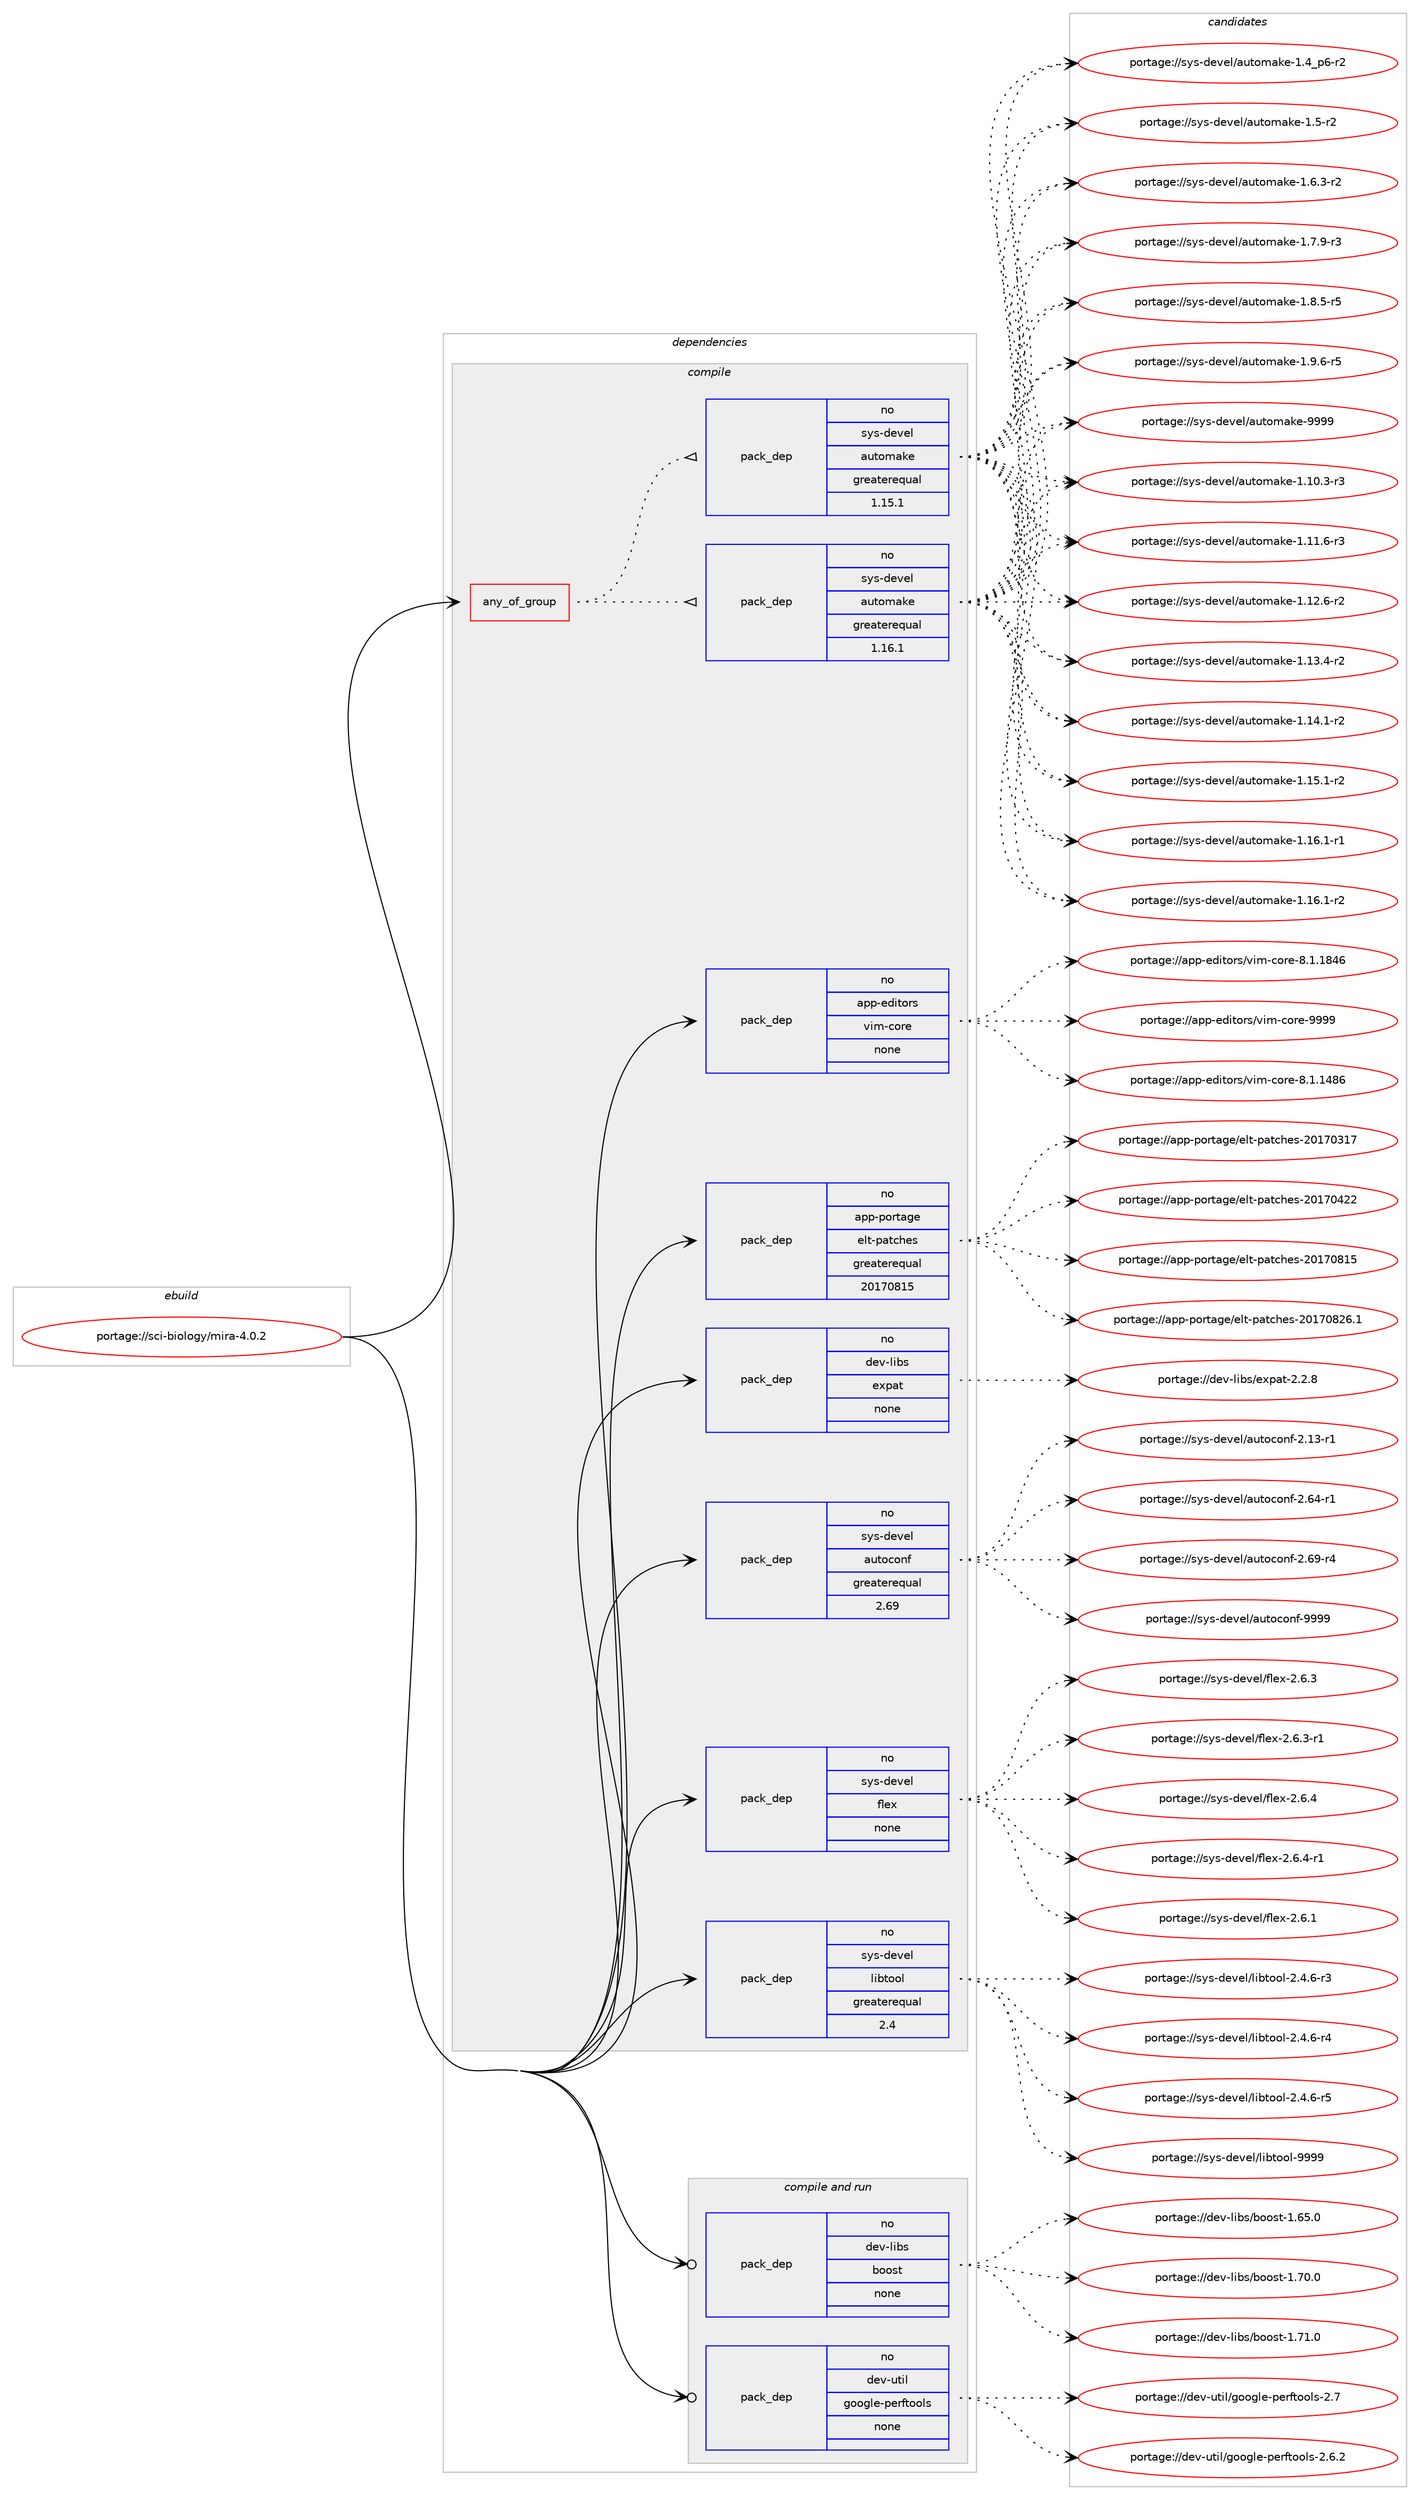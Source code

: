 digraph prolog {

# *************
# Graph options
# *************

newrank=true;
concentrate=true;
compound=true;
graph [rankdir=LR,fontname=Helvetica,fontsize=10,ranksep=1.5];#, ranksep=2.5, nodesep=0.2];
edge  [arrowhead=vee];
node  [fontname=Helvetica,fontsize=10];

# **********
# The ebuild
# **********

subgraph cluster_leftcol {
color=gray;
rank=same;
label=<<i>ebuild</i>>;
id [label="portage://sci-biology/mira-4.0.2", color=red, width=4, href="../sci-biology/mira-4.0.2.svg"];
}

# ****************
# The dependencies
# ****************

subgraph cluster_midcol {
color=gray;
label=<<i>dependencies</i>>;
subgraph cluster_compile {
fillcolor="#eeeeee";
style=filled;
label=<<i>compile</i>>;
subgraph any6278 {
dependency383442 [label=<<TABLE BORDER="0" CELLBORDER="1" CELLSPACING="0" CELLPADDING="4"><TR><TD CELLPADDING="10">any_of_group</TD></TR></TABLE>>, shape=none, color=red];subgraph pack281725 {
dependency383443 [label=<<TABLE BORDER="0" CELLBORDER="1" CELLSPACING="0" CELLPADDING="4" WIDTH="220"><TR><TD ROWSPAN="6" CELLPADDING="30">pack_dep</TD></TR><TR><TD WIDTH="110">no</TD></TR><TR><TD>sys-devel</TD></TR><TR><TD>automake</TD></TR><TR><TD>greaterequal</TD></TR><TR><TD>1.16.1</TD></TR></TABLE>>, shape=none, color=blue];
}
dependency383442:e -> dependency383443:w [weight=20,style="dotted",arrowhead="oinv"];
subgraph pack281726 {
dependency383444 [label=<<TABLE BORDER="0" CELLBORDER="1" CELLSPACING="0" CELLPADDING="4" WIDTH="220"><TR><TD ROWSPAN="6" CELLPADDING="30">pack_dep</TD></TR><TR><TD WIDTH="110">no</TD></TR><TR><TD>sys-devel</TD></TR><TR><TD>automake</TD></TR><TR><TD>greaterequal</TD></TR><TR><TD>1.15.1</TD></TR></TABLE>>, shape=none, color=blue];
}
dependency383442:e -> dependency383444:w [weight=20,style="dotted",arrowhead="oinv"];
}
id:e -> dependency383442:w [weight=20,style="solid",arrowhead="vee"];
subgraph pack281727 {
dependency383445 [label=<<TABLE BORDER="0" CELLBORDER="1" CELLSPACING="0" CELLPADDING="4" WIDTH="220"><TR><TD ROWSPAN="6" CELLPADDING="30">pack_dep</TD></TR><TR><TD WIDTH="110">no</TD></TR><TR><TD>app-editors</TD></TR><TR><TD>vim-core</TD></TR><TR><TD>none</TD></TR><TR><TD></TD></TR></TABLE>>, shape=none, color=blue];
}
id:e -> dependency383445:w [weight=20,style="solid",arrowhead="vee"];
subgraph pack281728 {
dependency383446 [label=<<TABLE BORDER="0" CELLBORDER="1" CELLSPACING="0" CELLPADDING="4" WIDTH="220"><TR><TD ROWSPAN="6" CELLPADDING="30">pack_dep</TD></TR><TR><TD WIDTH="110">no</TD></TR><TR><TD>app-portage</TD></TR><TR><TD>elt-patches</TD></TR><TR><TD>greaterequal</TD></TR><TR><TD>20170815</TD></TR></TABLE>>, shape=none, color=blue];
}
id:e -> dependency383446:w [weight=20,style="solid",arrowhead="vee"];
subgraph pack281729 {
dependency383447 [label=<<TABLE BORDER="0" CELLBORDER="1" CELLSPACING="0" CELLPADDING="4" WIDTH="220"><TR><TD ROWSPAN="6" CELLPADDING="30">pack_dep</TD></TR><TR><TD WIDTH="110">no</TD></TR><TR><TD>dev-libs</TD></TR><TR><TD>expat</TD></TR><TR><TD>none</TD></TR><TR><TD></TD></TR></TABLE>>, shape=none, color=blue];
}
id:e -> dependency383447:w [weight=20,style="solid",arrowhead="vee"];
subgraph pack281730 {
dependency383448 [label=<<TABLE BORDER="0" CELLBORDER="1" CELLSPACING="0" CELLPADDING="4" WIDTH="220"><TR><TD ROWSPAN="6" CELLPADDING="30">pack_dep</TD></TR><TR><TD WIDTH="110">no</TD></TR><TR><TD>sys-devel</TD></TR><TR><TD>autoconf</TD></TR><TR><TD>greaterequal</TD></TR><TR><TD>2.69</TD></TR></TABLE>>, shape=none, color=blue];
}
id:e -> dependency383448:w [weight=20,style="solid",arrowhead="vee"];
subgraph pack281731 {
dependency383449 [label=<<TABLE BORDER="0" CELLBORDER="1" CELLSPACING="0" CELLPADDING="4" WIDTH="220"><TR><TD ROWSPAN="6" CELLPADDING="30">pack_dep</TD></TR><TR><TD WIDTH="110">no</TD></TR><TR><TD>sys-devel</TD></TR><TR><TD>flex</TD></TR><TR><TD>none</TD></TR><TR><TD></TD></TR></TABLE>>, shape=none, color=blue];
}
id:e -> dependency383449:w [weight=20,style="solid",arrowhead="vee"];
subgraph pack281732 {
dependency383450 [label=<<TABLE BORDER="0" CELLBORDER="1" CELLSPACING="0" CELLPADDING="4" WIDTH="220"><TR><TD ROWSPAN="6" CELLPADDING="30">pack_dep</TD></TR><TR><TD WIDTH="110">no</TD></TR><TR><TD>sys-devel</TD></TR><TR><TD>libtool</TD></TR><TR><TD>greaterequal</TD></TR><TR><TD>2.4</TD></TR></TABLE>>, shape=none, color=blue];
}
id:e -> dependency383450:w [weight=20,style="solid",arrowhead="vee"];
}
subgraph cluster_compileandrun {
fillcolor="#eeeeee";
style=filled;
label=<<i>compile and run</i>>;
subgraph pack281733 {
dependency383451 [label=<<TABLE BORDER="0" CELLBORDER="1" CELLSPACING="0" CELLPADDING="4" WIDTH="220"><TR><TD ROWSPAN="6" CELLPADDING="30">pack_dep</TD></TR><TR><TD WIDTH="110">no</TD></TR><TR><TD>dev-libs</TD></TR><TR><TD>boost</TD></TR><TR><TD>none</TD></TR><TR><TD></TD></TR></TABLE>>, shape=none, color=blue];
}
id:e -> dependency383451:w [weight=20,style="solid",arrowhead="odotvee"];
subgraph pack281734 {
dependency383452 [label=<<TABLE BORDER="0" CELLBORDER="1" CELLSPACING="0" CELLPADDING="4" WIDTH="220"><TR><TD ROWSPAN="6" CELLPADDING="30">pack_dep</TD></TR><TR><TD WIDTH="110">no</TD></TR><TR><TD>dev-util</TD></TR><TR><TD>google-perftools</TD></TR><TR><TD>none</TD></TR><TR><TD></TD></TR></TABLE>>, shape=none, color=blue];
}
id:e -> dependency383452:w [weight=20,style="solid",arrowhead="odotvee"];
}
subgraph cluster_run {
fillcolor="#eeeeee";
style=filled;
label=<<i>run</i>>;
}
}

# **************
# The candidates
# **************

subgraph cluster_choices {
rank=same;
color=gray;
label=<<i>candidates</i>>;

subgraph choice281725 {
color=black;
nodesep=1;
choiceportage11512111545100101118101108479711711611110997107101454946494846514511451 [label="portage://sys-devel/automake-1.10.3-r3", color=red, width=4,href="../sys-devel/automake-1.10.3-r3.svg"];
choiceportage11512111545100101118101108479711711611110997107101454946494946544511451 [label="portage://sys-devel/automake-1.11.6-r3", color=red, width=4,href="../sys-devel/automake-1.11.6-r3.svg"];
choiceportage11512111545100101118101108479711711611110997107101454946495046544511450 [label="portage://sys-devel/automake-1.12.6-r2", color=red, width=4,href="../sys-devel/automake-1.12.6-r2.svg"];
choiceportage11512111545100101118101108479711711611110997107101454946495146524511450 [label="portage://sys-devel/automake-1.13.4-r2", color=red, width=4,href="../sys-devel/automake-1.13.4-r2.svg"];
choiceportage11512111545100101118101108479711711611110997107101454946495246494511450 [label="portage://sys-devel/automake-1.14.1-r2", color=red, width=4,href="../sys-devel/automake-1.14.1-r2.svg"];
choiceportage11512111545100101118101108479711711611110997107101454946495346494511450 [label="portage://sys-devel/automake-1.15.1-r2", color=red, width=4,href="../sys-devel/automake-1.15.1-r2.svg"];
choiceportage11512111545100101118101108479711711611110997107101454946495446494511449 [label="portage://sys-devel/automake-1.16.1-r1", color=red, width=4,href="../sys-devel/automake-1.16.1-r1.svg"];
choiceportage11512111545100101118101108479711711611110997107101454946495446494511450 [label="portage://sys-devel/automake-1.16.1-r2", color=red, width=4,href="../sys-devel/automake-1.16.1-r2.svg"];
choiceportage115121115451001011181011084797117116111109971071014549465295112544511450 [label="portage://sys-devel/automake-1.4_p6-r2", color=red, width=4,href="../sys-devel/automake-1.4_p6-r2.svg"];
choiceportage11512111545100101118101108479711711611110997107101454946534511450 [label="portage://sys-devel/automake-1.5-r2", color=red, width=4,href="../sys-devel/automake-1.5-r2.svg"];
choiceportage115121115451001011181011084797117116111109971071014549465446514511450 [label="portage://sys-devel/automake-1.6.3-r2", color=red, width=4,href="../sys-devel/automake-1.6.3-r2.svg"];
choiceportage115121115451001011181011084797117116111109971071014549465546574511451 [label="portage://sys-devel/automake-1.7.9-r3", color=red, width=4,href="../sys-devel/automake-1.7.9-r3.svg"];
choiceportage115121115451001011181011084797117116111109971071014549465646534511453 [label="portage://sys-devel/automake-1.8.5-r5", color=red, width=4,href="../sys-devel/automake-1.8.5-r5.svg"];
choiceportage115121115451001011181011084797117116111109971071014549465746544511453 [label="portage://sys-devel/automake-1.9.6-r5", color=red, width=4,href="../sys-devel/automake-1.9.6-r5.svg"];
choiceportage115121115451001011181011084797117116111109971071014557575757 [label="portage://sys-devel/automake-9999", color=red, width=4,href="../sys-devel/automake-9999.svg"];
dependency383443:e -> choiceportage11512111545100101118101108479711711611110997107101454946494846514511451:w [style=dotted,weight="100"];
dependency383443:e -> choiceportage11512111545100101118101108479711711611110997107101454946494946544511451:w [style=dotted,weight="100"];
dependency383443:e -> choiceportage11512111545100101118101108479711711611110997107101454946495046544511450:w [style=dotted,weight="100"];
dependency383443:e -> choiceportage11512111545100101118101108479711711611110997107101454946495146524511450:w [style=dotted,weight="100"];
dependency383443:e -> choiceportage11512111545100101118101108479711711611110997107101454946495246494511450:w [style=dotted,weight="100"];
dependency383443:e -> choiceportage11512111545100101118101108479711711611110997107101454946495346494511450:w [style=dotted,weight="100"];
dependency383443:e -> choiceportage11512111545100101118101108479711711611110997107101454946495446494511449:w [style=dotted,weight="100"];
dependency383443:e -> choiceportage11512111545100101118101108479711711611110997107101454946495446494511450:w [style=dotted,weight="100"];
dependency383443:e -> choiceportage115121115451001011181011084797117116111109971071014549465295112544511450:w [style=dotted,weight="100"];
dependency383443:e -> choiceportage11512111545100101118101108479711711611110997107101454946534511450:w [style=dotted,weight="100"];
dependency383443:e -> choiceportage115121115451001011181011084797117116111109971071014549465446514511450:w [style=dotted,weight="100"];
dependency383443:e -> choiceportage115121115451001011181011084797117116111109971071014549465546574511451:w [style=dotted,weight="100"];
dependency383443:e -> choiceportage115121115451001011181011084797117116111109971071014549465646534511453:w [style=dotted,weight="100"];
dependency383443:e -> choiceportage115121115451001011181011084797117116111109971071014549465746544511453:w [style=dotted,weight="100"];
dependency383443:e -> choiceportage115121115451001011181011084797117116111109971071014557575757:w [style=dotted,weight="100"];
}
subgraph choice281726 {
color=black;
nodesep=1;
choiceportage11512111545100101118101108479711711611110997107101454946494846514511451 [label="portage://sys-devel/automake-1.10.3-r3", color=red, width=4,href="../sys-devel/automake-1.10.3-r3.svg"];
choiceportage11512111545100101118101108479711711611110997107101454946494946544511451 [label="portage://sys-devel/automake-1.11.6-r3", color=red, width=4,href="../sys-devel/automake-1.11.6-r3.svg"];
choiceportage11512111545100101118101108479711711611110997107101454946495046544511450 [label="portage://sys-devel/automake-1.12.6-r2", color=red, width=4,href="../sys-devel/automake-1.12.6-r2.svg"];
choiceportage11512111545100101118101108479711711611110997107101454946495146524511450 [label="portage://sys-devel/automake-1.13.4-r2", color=red, width=4,href="../sys-devel/automake-1.13.4-r2.svg"];
choiceportage11512111545100101118101108479711711611110997107101454946495246494511450 [label="portage://sys-devel/automake-1.14.1-r2", color=red, width=4,href="../sys-devel/automake-1.14.1-r2.svg"];
choiceportage11512111545100101118101108479711711611110997107101454946495346494511450 [label="portage://sys-devel/automake-1.15.1-r2", color=red, width=4,href="../sys-devel/automake-1.15.1-r2.svg"];
choiceportage11512111545100101118101108479711711611110997107101454946495446494511449 [label="portage://sys-devel/automake-1.16.1-r1", color=red, width=4,href="../sys-devel/automake-1.16.1-r1.svg"];
choiceportage11512111545100101118101108479711711611110997107101454946495446494511450 [label="portage://sys-devel/automake-1.16.1-r2", color=red, width=4,href="../sys-devel/automake-1.16.1-r2.svg"];
choiceportage115121115451001011181011084797117116111109971071014549465295112544511450 [label="portage://sys-devel/automake-1.4_p6-r2", color=red, width=4,href="../sys-devel/automake-1.4_p6-r2.svg"];
choiceportage11512111545100101118101108479711711611110997107101454946534511450 [label="portage://sys-devel/automake-1.5-r2", color=red, width=4,href="../sys-devel/automake-1.5-r2.svg"];
choiceportage115121115451001011181011084797117116111109971071014549465446514511450 [label="portage://sys-devel/automake-1.6.3-r2", color=red, width=4,href="../sys-devel/automake-1.6.3-r2.svg"];
choiceportage115121115451001011181011084797117116111109971071014549465546574511451 [label="portage://sys-devel/automake-1.7.9-r3", color=red, width=4,href="../sys-devel/automake-1.7.9-r3.svg"];
choiceportage115121115451001011181011084797117116111109971071014549465646534511453 [label="portage://sys-devel/automake-1.8.5-r5", color=red, width=4,href="../sys-devel/automake-1.8.5-r5.svg"];
choiceportage115121115451001011181011084797117116111109971071014549465746544511453 [label="portage://sys-devel/automake-1.9.6-r5", color=red, width=4,href="../sys-devel/automake-1.9.6-r5.svg"];
choiceportage115121115451001011181011084797117116111109971071014557575757 [label="portage://sys-devel/automake-9999", color=red, width=4,href="../sys-devel/automake-9999.svg"];
dependency383444:e -> choiceportage11512111545100101118101108479711711611110997107101454946494846514511451:w [style=dotted,weight="100"];
dependency383444:e -> choiceportage11512111545100101118101108479711711611110997107101454946494946544511451:w [style=dotted,weight="100"];
dependency383444:e -> choiceportage11512111545100101118101108479711711611110997107101454946495046544511450:w [style=dotted,weight="100"];
dependency383444:e -> choiceportage11512111545100101118101108479711711611110997107101454946495146524511450:w [style=dotted,weight="100"];
dependency383444:e -> choiceportage11512111545100101118101108479711711611110997107101454946495246494511450:w [style=dotted,weight="100"];
dependency383444:e -> choiceportage11512111545100101118101108479711711611110997107101454946495346494511450:w [style=dotted,weight="100"];
dependency383444:e -> choiceportage11512111545100101118101108479711711611110997107101454946495446494511449:w [style=dotted,weight="100"];
dependency383444:e -> choiceportage11512111545100101118101108479711711611110997107101454946495446494511450:w [style=dotted,weight="100"];
dependency383444:e -> choiceportage115121115451001011181011084797117116111109971071014549465295112544511450:w [style=dotted,weight="100"];
dependency383444:e -> choiceportage11512111545100101118101108479711711611110997107101454946534511450:w [style=dotted,weight="100"];
dependency383444:e -> choiceportage115121115451001011181011084797117116111109971071014549465446514511450:w [style=dotted,weight="100"];
dependency383444:e -> choiceportage115121115451001011181011084797117116111109971071014549465546574511451:w [style=dotted,weight="100"];
dependency383444:e -> choiceportage115121115451001011181011084797117116111109971071014549465646534511453:w [style=dotted,weight="100"];
dependency383444:e -> choiceportage115121115451001011181011084797117116111109971071014549465746544511453:w [style=dotted,weight="100"];
dependency383444:e -> choiceportage115121115451001011181011084797117116111109971071014557575757:w [style=dotted,weight="100"];
}
subgraph choice281727 {
color=black;
nodesep=1;
choiceportage9711211245101100105116111114115471181051094599111114101455646494649525654 [label="portage://app-editors/vim-core-8.1.1486", color=red, width=4,href="../app-editors/vim-core-8.1.1486.svg"];
choiceportage9711211245101100105116111114115471181051094599111114101455646494649565254 [label="portage://app-editors/vim-core-8.1.1846", color=red, width=4,href="../app-editors/vim-core-8.1.1846.svg"];
choiceportage97112112451011001051161111141154711810510945991111141014557575757 [label="portage://app-editors/vim-core-9999", color=red, width=4,href="../app-editors/vim-core-9999.svg"];
dependency383445:e -> choiceportage9711211245101100105116111114115471181051094599111114101455646494649525654:w [style=dotted,weight="100"];
dependency383445:e -> choiceportage9711211245101100105116111114115471181051094599111114101455646494649565254:w [style=dotted,weight="100"];
dependency383445:e -> choiceportage97112112451011001051161111141154711810510945991111141014557575757:w [style=dotted,weight="100"];
}
subgraph choice281728 {
color=black;
nodesep=1;
choiceportage97112112451121111141169710310147101108116451129711699104101115455048495548514955 [label="portage://app-portage/elt-patches-20170317", color=red, width=4,href="../app-portage/elt-patches-20170317.svg"];
choiceportage97112112451121111141169710310147101108116451129711699104101115455048495548525050 [label="portage://app-portage/elt-patches-20170422", color=red, width=4,href="../app-portage/elt-patches-20170422.svg"];
choiceportage97112112451121111141169710310147101108116451129711699104101115455048495548564953 [label="portage://app-portage/elt-patches-20170815", color=red, width=4,href="../app-portage/elt-patches-20170815.svg"];
choiceportage971121124511211111411697103101471011081164511297116991041011154550484955485650544649 [label="portage://app-portage/elt-patches-20170826.1", color=red, width=4,href="../app-portage/elt-patches-20170826.1.svg"];
dependency383446:e -> choiceportage97112112451121111141169710310147101108116451129711699104101115455048495548514955:w [style=dotted,weight="100"];
dependency383446:e -> choiceportage97112112451121111141169710310147101108116451129711699104101115455048495548525050:w [style=dotted,weight="100"];
dependency383446:e -> choiceportage97112112451121111141169710310147101108116451129711699104101115455048495548564953:w [style=dotted,weight="100"];
dependency383446:e -> choiceportage971121124511211111411697103101471011081164511297116991041011154550484955485650544649:w [style=dotted,weight="100"];
}
subgraph choice281729 {
color=black;
nodesep=1;
choiceportage10010111845108105981154710112011297116455046504656 [label="portage://dev-libs/expat-2.2.8", color=red, width=4,href="../dev-libs/expat-2.2.8.svg"];
dependency383447:e -> choiceportage10010111845108105981154710112011297116455046504656:w [style=dotted,weight="100"];
}
subgraph choice281730 {
color=black;
nodesep=1;
choiceportage1151211154510010111810110847971171161119911111010245504649514511449 [label="portage://sys-devel/autoconf-2.13-r1", color=red, width=4,href="../sys-devel/autoconf-2.13-r1.svg"];
choiceportage1151211154510010111810110847971171161119911111010245504654524511449 [label="portage://sys-devel/autoconf-2.64-r1", color=red, width=4,href="../sys-devel/autoconf-2.64-r1.svg"];
choiceportage1151211154510010111810110847971171161119911111010245504654574511452 [label="portage://sys-devel/autoconf-2.69-r4", color=red, width=4,href="../sys-devel/autoconf-2.69-r4.svg"];
choiceportage115121115451001011181011084797117116111991111101024557575757 [label="portage://sys-devel/autoconf-9999", color=red, width=4,href="../sys-devel/autoconf-9999.svg"];
dependency383448:e -> choiceportage1151211154510010111810110847971171161119911111010245504649514511449:w [style=dotted,weight="100"];
dependency383448:e -> choiceportage1151211154510010111810110847971171161119911111010245504654524511449:w [style=dotted,weight="100"];
dependency383448:e -> choiceportage1151211154510010111810110847971171161119911111010245504654574511452:w [style=dotted,weight="100"];
dependency383448:e -> choiceportage115121115451001011181011084797117116111991111101024557575757:w [style=dotted,weight="100"];
}
subgraph choice281731 {
color=black;
nodesep=1;
choiceportage1151211154510010111810110847102108101120455046544649 [label="portage://sys-devel/flex-2.6.1", color=red, width=4,href="../sys-devel/flex-2.6.1.svg"];
choiceportage1151211154510010111810110847102108101120455046544651 [label="portage://sys-devel/flex-2.6.3", color=red, width=4,href="../sys-devel/flex-2.6.3.svg"];
choiceportage11512111545100101118101108471021081011204550465446514511449 [label="portage://sys-devel/flex-2.6.3-r1", color=red, width=4,href="../sys-devel/flex-2.6.3-r1.svg"];
choiceportage1151211154510010111810110847102108101120455046544652 [label="portage://sys-devel/flex-2.6.4", color=red, width=4,href="../sys-devel/flex-2.6.4.svg"];
choiceportage11512111545100101118101108471021081011204550465446524511449 [label="portage://sys-devel/flex-2.6.4-r1", color=red, width=4,href="../sys-devel/flex-2.6.4-r1.svg"];
dependency383449:e -> choiceportage1151211154510010111810110847102108101120455046544649:w [style=dotted,weight="100"];
dependency383449:e -> choiceportage1151211154510010111810110847102108101120455046544651:w [style=dotted,weight="100"];
dependency383449:e -> choiceportage11512111545100101118101108471021081011204550465446514511449:w [style=dotted,weight="100"];
dependency383449:e -> choiceportage1151211154510010111810110847102108101120455046544652:w [style=dotted,weight="100"];
dependency383449:e -> choiceportage11512111545100101118101108471021081011204550465446524511449:w [style=dotted,weight="100"];
}
subgraph choice281732 {
color=black;
nodesep=1;
choiceportage1151211154510010111810110847108105981161111111084550465246544511451 [label="portage://sys-devel/libtool-2.4.6-r3", color=red, width=4,href="../sys-devel/libtool-2.4.6-r3.svg"];
choiceportage1151211154510010111810110847108105981161111111084550465246544511452 [label="portage://sys-devel/libtool-2.4.6-r4", color=red, width=4,href="../sys-devel/libtool-2.4.6-r4.svg"];
choiceportage1151211154510010111810110847108105981161111111084550465246544511453 [label="portage://sys-devel/libtool-2.4.6-r5", color=red, width=4,href="../sys-devel/libtool-2.4.6-r5.svg"];
choiceportage1151211154510010111810110847108105981161111111084557575757 [label="portage://sys-devel/libtool-9999", color=red, width=4,href="../sys-devel/libtool-9999.svg"];
dependency383450:e -> choiceportage1151211154510010111810110847108105981161111111084550465246544511451:w [style=dotted,weight="100"];
dependency383450:e -> choiceportage1151211154510010111810110847108105981161111111084550465246544511452:w [style=dotted,weight="100"];
dependency383450:e -> choiceportage1151211154510010111810110847108105981161111111084550465246544511453:w [style=dotted,weight="100"];
dependency383450:e -> choiceportage1151211154510010111810110847108105981161111111084557575757:w [style=dotted,weight="100"];
}
subgraph choice281733 {
color=black;
nodesep=1;
choiceportage1001011184510810598115479811111111511645494654534648 [label="portage://dev-libs/boost-1.65.0", color=red, width=4,href="../dev-libs/boost-1.65.0.svg"];
choiceportage1001011184510810598115479811111111511645494655484648 [label="portage://dev-libs/boost-1.70.0", color=red, width=4,href="../dev-libs/boost-1.70.0.svg"];
choiceportage1001011184510810598115479811111111511645494655494648 [label="portage://dev-libs/boost-1.71.0", color=red, width=4,href="../dev-libs/boost-1.71.0.svg"];
dependency383451:e -> choiceportage1001011184510810598115479811111111511645494654534648:w [style=dotted,weight="100"];
dependency383451:e -> choiceportage1001011184510810598115479811111111511645494655484648:w [style=dotted,weight="100"];
dependency383451:e -> choiceportage1001011184510810598115479811111111511645494655494648:w [style=dotted,weight="100"];
}
subgraph choice281734 {
color=black;
nodesep=1;
choiceportage100101118451171161051084710311111110310810145112101114102116111111108115455046544650 [label="portage://dev-util/google-perftools-2.6.2", color=red, width=4,href="../dev-util/google-perftools-2.6.2.svg"];
choiceportage10010111845117116105108471031111111031081014511210111410211611111110811545504655 [label="portage://dev-util/google-perftools-2.7", color=red, width=4,href="../dev-util/google-perftools-2.7.svg"];
dependency383452:e -> choiceportage100101118451171161051084710311111110310810145112101114102116111111108115455046544650:w [style=dotted,weight="100"];
dependency383452:e -> choiceportage10010111845117116105108471031111111031081014511210111410211611111110811545504655:w [style=dotted,weight="100"];
}
}

}
